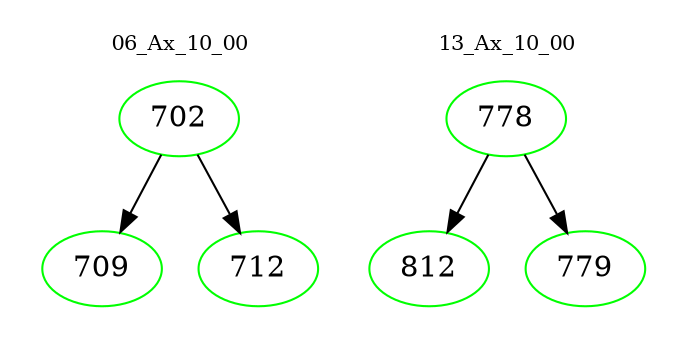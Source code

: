 digraph{
subgraph cluster_0 {
color = white
label = "06_Ax_10_00";
fontsize=10;
T0_702 [label="702", color="green"]
T0_702 -> T0_709 [color="black"]
T0_709 [label="709", color="green"]
T0_702 -> T0_712 [color="black"]
T0_712 [label="712", color="green"]
}
subgraph cluster_1 {
color = white
label = "13_Ax_10_00";
fontsize=10;
T1_778 [label="778", color="green"]
T1_778 -> T1_812 [color="black"]
T1_812 [label="812", color="green"]
T1_778 -> T1_779 [color="black"]
T1_779 [label="779", color="green"]
}
}
